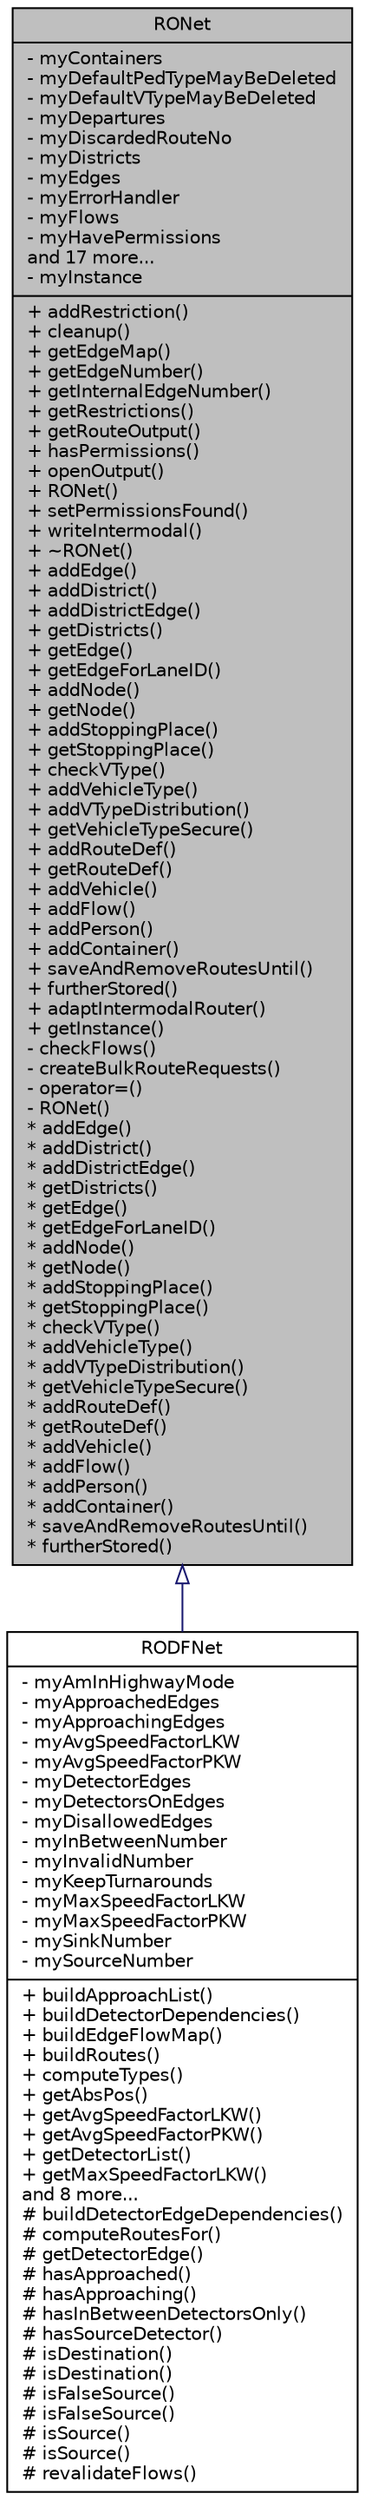 digraph "RONet"
{
  edge [fontname="Helvetica",fontsize="10",labelfontname="Helvetica",labelfontsize="10"];
  node [fontname="Helvetica",fontsize="10",shape=record];
  Node0 [label="{RONet\n|- myContainers\l- myDefaultPedTypeMayBeDeleted\l- myDefaultVTypeMayBeDeleted\l- myDepartures\l- myDiscardedRouteNo\l- myDistricts\l- myEdges\l- myErrorHandler\l- myFlows\l- myHavePermissions\land 17 more...\l- myInstance\l|+ addRestriction()\l+ cleanup()\l+ getEdgeMap()\l+ getEdgeNumber()\l+ getInternalEdgeNumber()\l+ getRestrictions()\l+ getRouteOutput()\l+ hasPermissions()\l+ openOutput()\l+ RONet()\l+ setPermissionsFound()\l+ writeIntermodal()\l+ ~RONet()\l+ addEdge()\l+ addDistrict()\l+ addDistrictEdge()\l+ getDistricts()\l+ getEdge()\l+ getEdgeForLaneID()\l+ addNode()\l+ getNode()\l+ addStoppingPlace()\l+ getStoppingPlace()\l+ checkVType()\l+ addVehicleType()\l+ addVTypeDistribution()\l+ getVehicleTypeSecure()\l+ addRouteDef()\l+ getRouteDef()\l+ addVehicle()\l+ addFlow()\l+ addPerson()\l+ addContainer()\l+ saveAndRemoveRoutesUntil()\l+ furtherStored()\l+ adaptIntermodalRouter()\l+ getInstance()\l- checkFlows()\l- createBulkRouteRequests()\l- operator=()\l- RONet()\l* addEdge()\l* addDistrict()\l* addDistrictEdge()\l* getDistricts()\l* getEdge()\l* getEdgeForLaneID()\l* addNode()\l* getNode()\l* addStoppingPlace()\l* getStoppingPlace()\l* checkVType()\l* addVehicleType()\l* addVTypeDistribution()\l* getVehicleTypeSecure()\l* addRouteDef()\l* getRouteDef()\l* addVehicle()\l* addFlow()\l* addPerson()\l* addContainer()\l* saveAndRemoveRoutesUntil()\l* furtherStored()\l}",height=0.2,width=0.4,color="black", fillcolor="grey75", style="filled", fontcolor="black"];
  Node0 -> Node1 [dir="back",color="midnightblue",fontsize="10",style="solid",arrowtail="onormal",fontname="Helvetica"];
  Node1 [label="{RODFNet\n|- myAmInHighwayMode\l- myApproachedEdges\l- myApproachingEdges\l- myAvgSpeedFactorLKW\l- myAvgSpeedFactorPKW\l- myDetectorEdges\l- myDetectorsOnEdges\l- myDisallowedEdges\l- myInBetweenNumber\l- myInvalidNumber\l- myKeepTurnarounds\l- myMaxSpeedFactorLKW\l- myMaxSpeedFactorPKW\l- mySinkNumber\l- mySourceNumber\l|+ buildApproachList()\l+ buildDetectorDependencies()\l+ buildEdgeFlowMap()\l+ buildRoutes()\l+ computeTypes()\l+ getAbsPos()\l+ getAvgSpeedFactorLKW()\l+ getAvgSpeedFactorPKW()\l+ getDetectorList()\l+ getMaxSpeedFactorLKW()\land 8 more...\l# buildDetectorEdgeDependencies()\l# computeRoutesFor()\l# getDetectorEdge()\l# hasApproached()\l# hasApproaching()\l# hasInBetweenDetectorsOnly()\l# hasSourceDetector()\l# isDestination()\l# isDestination()\l# isFalseSource()\l# isFalseSource()\l# isSource()\l# isSource()\l# revalidateFlows()\l}",height=0.2,width=0.4,color="black", fillcolor="white", style="filled",URL="$d8/d49/class_r_o_d_f_net.html",tooltip="A DFROUTER-network. "];
}
